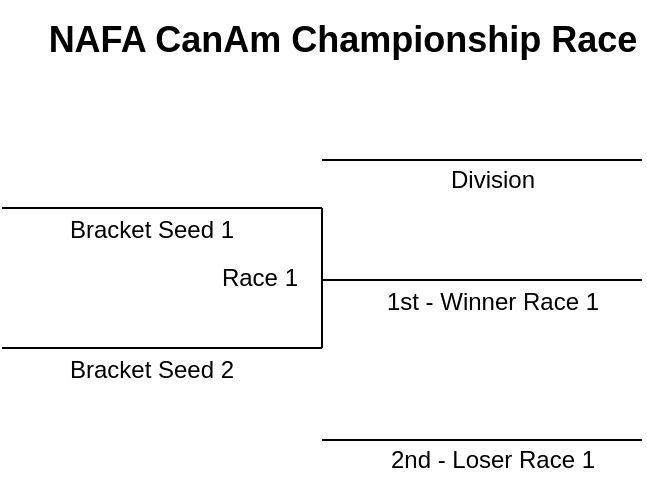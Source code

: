 <mxfile version="25.0.2">
  <diagram name="Page-1" id="QE7G1ACfn4Sz1XbLsYId">
    <mxGraphModel dx="1114" dy="999" grid="1" gridSize="10" guides="1" tooltips="1" connect="1" arrows="1" fold="1" page="1" pageScale="1" pageWidth="850" pageHeight="1100" math="0" shadow="0">
      <root>
        <mxCell id="0" />
        <mxCell id="1" parent="0" />
        <mxCell id="zmgILQPwE5HC3UxDP4bQ-1" value="" style="group" parent="1" vertex="1" connectable="0">
          <mxGeometry x="265" y="174" width="320" height="70" as="geometry" />
        </mxCell>
        <mxCell id="zmgILQPwE5HC3UxDP4bQ-2" value="" style="endArrow=none;html=1;rounded=0;" parent="zmgILQPwE5HC3UxDP4bQ-1" edge="1">
          <mxGeometry width="50" height="50" relative="1" as="geometry">
            <mxPoint as="sourcePoint" />
            <mxPoint x="160" as="targetPoint" />
          </mxGeometry>
        </mxCell>
        <mxCell id="zmgILQPwE5HC3UxDP4bQ-3" value="" style="endArrow=none;html=1;rounded=0;" parent="zmgILQPwE5HC3UxDP4bQ-1" edge="1">
          <mxGeometry width="50" height="50" relative="1" as="geometry">
            <mxPoint y="70" as="sourcePoint" />
            <mxPoint x="160" y="70" as="targetPoint" />
          </mxGeometry>
        </mxCell>
        <mxCell id="zmgILQPwE5HC3UxDP4bQ-4" value="" style="endArrow=none;html=1;rounded=0;" parent="zmgILQPwE5HC3UxDP4bQ-1" edge="1">
          <mxGeometry width="50" height="50" relative="1" as="geometry">
            <mxPoint x="160" y="70" as="sourcePoint" />
            <mxPoint x="160" as="targetPoint" />
          </mxGeometry>
        </mxCell>
        <mxCell id="zmgILQPwE5HC3UxDP4bQ-5" value="Race 1" style="text;html=1;align=right;verticalAlign=middle;whiteSpace=wrap;rounded=0;" parent="zmgILQPwE5HC3UxDP4bQ-1" vertex="1">
          <mxGeometry x="60" y="20" width="90" height="30" as="geometry" />
        </mxCell>
        <mxCell id="zmgILQPwE5HC3UxDP4bQ-6" value="" style="endArrow=none;html=1;rounded=0;" parent="zmgILQPwE5HC3UxDP4bQ-1" edge="1">
          <mxGeometry width="50" height="50" relative="1" as="geometry">
            <mxPoint x="160" y="36" as="sourcePoint" />
            <mxPoint x="320" y="36" as="targetPoint" />
          </mxGeometry>
        </mxCell>
        <mxCell id="zmgILQPwE5HC3UxDP4bQ-7" value="" style="endArrow=none;html=1;rounded=0;" parent="1" edge="1">
          <mxGeometry width="50" height="50" relative="1" as="geometry">
            <mxPoint x="425" y="290" as="sourcePoint" />
            <mxPoint x="585" y="290" as="targetPoint" />
          </mxGeometry>
        </mxCell>
        <mxCell id="zmgILQPwE5HC3UxDP4bQ-9" value="2nd - Loser Race 1" style="text;html=1;align=center;verticalAlign=middle;whiteSpace=wrap;rounded=0;" parent="1" vertex="1">
          <mxGeometry x="455" y="285" width="111" height="30" as="geometry" />
        </mxCell>
        <mxCell id="zmgILQPwE5HC3UxDP4bQ-10" value="1st - Winner Race 1" style="text;html=1;align=center;verticalAlign=middle;whiteSpace=wrap;rounded=0;" parent="1" vertex="1">
          <mxGeometry x="455" y="206" width="111" height="30" as="geometry" />
        </mxCell>
        <mxCell id="zmgILQPwE5HC3UxDP4bQ-11" value="Bracket Seed 1" style="text;html=1;align=center;verticalAlign=middle;whiteSpace=wrap;rounded=0;" parent="1" vertex="1">
          <mxGeometry x="295" y="170" width="90" height="30" as="geometry" />
        </mxCell>
        <mxCell id="zmgILQPwE5HC3UxDP4bQ-12" value="Bracket Seed 2" style="text;html=1;align=center;verticalAlign=middle;whiteSpace=wrap;rounded=0;" parent="1" vertex="1">
          <mxGeometry x="295" y="240" width="90" height="30" as="geometry" />
        </mxCell>
        <mxCell id="3wu8ID7CPF29jWAv0JG--1" value="NAFA CanAm Championship Race" style="text;html=1;align=center;verticalAlign=middle;resizable=0;points=[];autosize=1;strokeColor=none;fillColor=none;fontStyle=1;fontSize=18;" vertex="1" parent="1">
          <mxGeometry x="285" y="70" width="300" height="40" as="geometry" />
        </mxCell>
        <mxCell id="3wu8ID7CPF29jWAv0JG--2" value="" style="endArrow=none;html=1;rounded=0;" edge="1" parent="1">
          <mxGeometry width="50" height="50" relative="1" as="geometry">
            <mxPoint x="425" y="150" as="sourcePoint" />
            <mxPoint x="585" y="150" as="targetPoint" />
          </mxGeometry>
        </mxCell>
        <mxCell id="3wu8ID7CPF29jWAv0JG--3" value="Division" style="text;html=1;align=center;verticalAlign=middle;whiteSpace=wrap;rounded=0;" vertex="1" parent="1">
          <mxGeometry x="455" y="145" width="111" height="30" as="geometry" />
        </mxCell>
      </root>
    </mxGraphModel>
  </diagram>
</mxfile>
